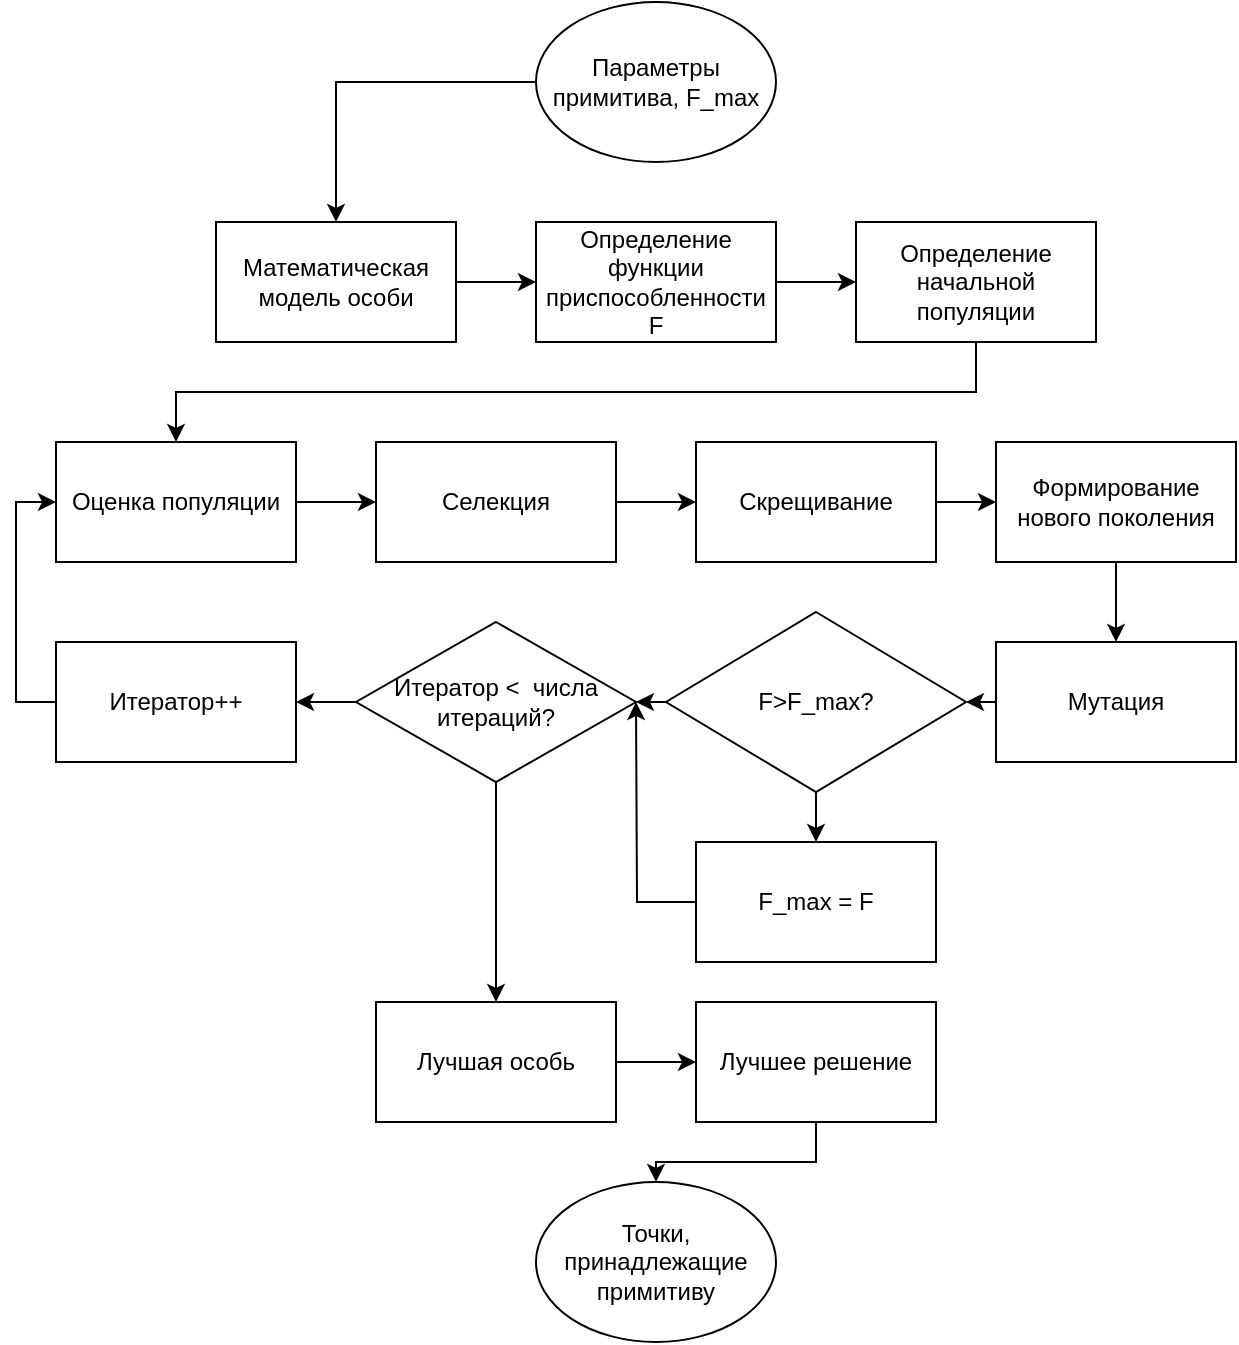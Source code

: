 <mxfile version="14.7.0" type="device"><diagram id="ID3IqgRIYgvYEX3VpEP0" name="Page-1"><mxGraphModel dx="1102" dy="1625" grid="1" gridSize="10" guides="1" tooltips="1" connect="1" arrows="1" fold="1" page="1" pageScale="1" pageWidth="850" pageHeight="1100" math="0" shadow="0"><root><mxCell id="0"/><mxCell id="1" parent="0"/><mxCell id="JslmXGYvvzUEsCki48C0-17" style="edgeStyle=orthogonalEdgeStyle;rounded=0;orthogonalLoop=1;jettySize=auto;html=1;exitX=1;exitY=0.5;exitDx=0;exitDy=0;entryX=0;entryY=0.5;entryDx=0;entryDy=0;" parent="1" source="JslmXGYvvzUEsCki48C0-1" target="JslmXGYvvzUEsCki48C0-6" edge="1"><mxGeometry relative="1" as="geometry"/></mxCell><mxCell id="JslmXGYvvzUEsCki48C0-1" value="Математическая модель особи" style="rounded=0;whiteSpace=wrap;html=1;" parent="1" vertex="1"><mxGeometry x="420" y="60" width="120" height="60" as="geometry"/></mxCell><mxCell id="JslmXGYvvzUEsCki48C0-20" style="edgeStyle=orthogonalEdgeStyle;rounded=0;orthogonalLoop=1;jettySize=auto;html=1;exitX=1;exitY=0.5;exitDx=0;exitDy=0;entryX=0;entryY=0.5;entryDx=0;entryDy=0;" parent="1" source="JslmXGYvvzUEsCki48C0-3" target="JslmXGYvvzUEsCki48C0-4" edge="1"><mxGeometry relative="1" as="geometry"/></mxCell><mxCell id="JslmXGYvvzUEsCki48C0-3" value="Оценка популяции" style="rounded=0;whiteSpace=wrap;html=1;" parent="1" vertex="1"><mxGeometry x="340" y="170" width="120" height="60" as="geometry"/></mxCell><mxCell id="JslmXGYvvzUEsCki48C0-21" style="edgeStyle=orthogonalEdgeStyle;rounded=0;orthogonalLoop=1;jettySize=auto;html=1;exitX=1;exitY=0.5;exitDx=0;exitDy=0;entryX=0;entryY=0.5;entryDx=0;entryDy=0;" parent="1" source="JslmXGYvvzUEsCki48C0-4" target="JslmXGYvvzUEsCki48C0-7" edge="1"><mxGeometry relative="1" as="geometry"/></mxCell><mxCell id="JslmXGYvvzUEsCki48C0-4" value="Селекция" style="rounded=0;whiteSpace=wrap;html=1;" parent="1" vertex="1"><mxGeometry x="500" y="170" width="120" height="60" as="geometry"/></mxCell><mxCell id="JslmXGYvvzUEsCki48C0-19" style="edgeStyle=orthogonalEdgeStyle;rounded=0;orthogonalLoop=1;jettySize=auto;html=1;exitX=0.5;exitY=1;exitDx=0;exitDy=0;" parent="1" source="JslmXGYvvzUEsCki48C0-5" target="JslmXGYvvzUEsCki48C0-3" edge="1"><mxGeometry relative="1" as="geometry"/></mxCell><mxCell id="JslmXGYvvzUEsCki48C0-5" value="Определение начальной популяции" style="rounded=0;whiteSpace=wrap;html=1;" parent="1" vertex="1"><mxGeometry x="740" y="60" width="120" height="60" as="geometry"/></mxCell><mxCell id="JslmXGYvvzUEsCki48C0-18" style="edgeStyle=orthogonalEdgeStyle;rounded=0;orthogonalLoop=1;jettySize=auto;html=1;exitX=1;exitY=0.5;exitDx=0;exitDy=0;entryX=0;entryY=0.5;entryDx=0;entryDy=0;" parent="1" source="JslmXGYvvzUEsCki48C0-6" target="JslmXGYvvzUEsCki48C0-5" edge="1"><mxGeometry relative="1" as="geometry"/></mxCell><mxCell id="JslmXGYvvzUEsCki48C0-6" value="Определение функции приспособленности F" style="rounded=0;whiteSpace=wrap;html=1;" parent="1" vertex="1"><mxGeometry x="580" y="60" width="120" height="60" as="geometry"/></mxCell><mxCell id="JslmXGYvvzUEsCki48C0-22" style="edgeStyle=orthogonalEdgeStyle;rounded=0;orthogonalLoop=1;jettySize=auto;html=1;exitX=1;exitY=0.5;exitDx=0;exitDy=0;" parent="1" source="JslmXGYvvzUEsCki48C0-7" target="JslmXGYvvzUEsCki48C0-8" edge="1"><mxGeometry relative="1" as="geometry"/></mxCell><mxCell id="JslmXGYvvzUEsCki48C0-7" value="Скрещивание" style="rounded=0;whiteSpace=wrap;html=1;" parent="1" vertex="1"><mxGeometry x="660" y="170" width="120" height="60" as="geometry"/></mxCell><mxCell id="CzDScn4luB4rfAD4xchx-14" style="edgeStyle=orthogonalEdgeStyle;rounded=0;orthogonalLoop=1;jettySize=auto;html=1;exitX=0.5;exitY=1;exitDx=0;exitDy=0;entryX=0.5;entryY=0;entryDx=0;entryDy=0;" edge="1" parent="1" source="JslmXGYvvzUEsCki48C0-8" target="JslmXGYvvzUEsCki48C0-9"><mxGeometry relative="1" as="geometry"/></mxCell><mxCell id="JslmXGYvvzUEsCki48C0-8" value="Формирование нового поколения" style="rounded=0;whiteSpace=wrap;html=1;" parent="1" vertex="1"><mxGeometry x="810" y="170" width="120" height="60" as="geometry"/></mxCell><mxCell id="CzDScn4luB4rfAD4xchx-13" style="edgeStyle=orthogonalEdgeStyle;rounded=0;orthogonalLoop=1;jettySize=auto;html=1;exitX=0;exitY=0.5;exitDx=0;exitDy=0;entryX=1;entryY=0.5;entryDx=0;entryDy=0;" edge="1" parent="1" source="JslmXGYvvzUEsCki48C0-9" target="CzDScn4luB4rfAD4xchx-4"><mxGeometry relative="1" as="geometry"/></mxCell><mxCell id="JslmXGYvvzUEsCki48C0-9" value="Мутация" style="rounded=0;whiteSpace=wrap;html=1;" parent="1" vertex="1"><mxGeometry x="810" y="270" width="120" height="60" as="geometry"/></mxCell><mxCell id="JslmXGYvvzUEsCki48C0-27" style="edgeStyle=orthogonalEdgeStyle;rounded=0;orthogonalLoop=1;jettySize=auto;html=1;exitX=0.5;exitY=1;exitDx=0;exitDy=0;entryX=0.5;entryY=0;entryDx=0;entryDy=0;" parent="1" source="JslmXGYvvzUEsCki48C0-10" target="JslmXGYvvzUEsCki48C0-11" edge="1"><mxGeometry relative="1" as="geometry"/></mxCell><mxCell id="CzDScn4luB4rfAD4xchx-2" style="edgeStyle=orthogonalEdgeStyle;rounded=0;orthogonalLoop=1;jettySize=auto;html=1;exitX=0;exitY=0.5;exitDx=0;exitDy=0;entryX=1;entryY=0.5;entryDx=0;entryDy=0;" edge="1" parent="1" source="JslmXGYvvzUEsCki48C0-10" target="CzDScn4luB4rfAD4xchx-1"><mxGeometry relative="1" as="geometry"/></mxCell><mxCell id="JslmXGYvvzUEsCki48C0-10" value="Итератор &amp;lt;&amp;nbsp; числа итераций?" style="rhombus;whiteSpace=wrap;html=1;" parent="1" vertex="1"><mxGeometry x="490" y="260" width="140" height="80" as="geometry"/></mxCell><mxCell id="CzDScn4luB4rfAD4xchx-11" style="edgeStyle=orthogonalEdgeStyle;rounded=0;orthogonalLoop=1;jettySize=auto;html=1;exitX=1;exitY=0.5;exitDx=0;exitDy=0;entryX=0;entryY=0.5;entryDx=0;entryDy=0;" edge="1" parent="1" source="JslmXGYvvzUEsCki48C0-11" target="JslmXGYvvzUEsCki48C0-12"><mxGeometry relative="1" as="geometry"/></mxCell><mxCell id="JslmXGYvvzUEsCki48C0-11" value="Лучшая особь" style="rounded=0;whiteSpace=wrap;html=1;" parent="1" vertex="1"><mxGeometry x="500" y="450" width="120" height="60" as="geometry"/></mxCell><mxCell id="CzDScn4luB4rfAD4xchx-12" style="edgeStyle=orthogonalEdgeStyle;rounded=0;orthogonalLoop=1;jettySize=auto;html=1;exitX=0.5;exitY=1;exitDx=0;exitDy=0;entryX=0.5;entryY=0;entryDx=0;entryDy=0;" edge="1" parent="1" source="JslmXGYvvzUEsCki48C0-12" target="JslmXGYvvzUEsCki48C0-15"><mxGeometry relative="1" as="geometry"/></mxCell><mxCell id="JslmXGYvvzUEsCki48C0-12" value="Лучшее решение" style="rounded=0;whiteSpace=wrap;html=1;" parent="1" vertex="1"><mxGeometry x="660" y="450" width="120" height="60" as="geometry"/></mxCell><mxCell id="JslmXGYvvzUEsCki48C0-16" style="edgeStyle=orthogonalEdgeStyle;rounded=0;orthogonalLoop=1;jettySize=auto;html=1;exitX=0;exitY=0.5;exitDx=0;exitDy=0;entryX=0.5;entryY=0;entryDx=0;entryDy=0;" parent="1" source="JslmXGYvvzUEsCki48C0-14" target="JslmXGYvvzUEsCki48C0-1" edge="1"><mxGeometry relative="1" as="geometry"/></mxCell><mxCell id="JslmXGYvvzUEsCki48C0-14" value="Параметры примитива, F_max" style="ellipse;whiteSpace=wrap;html=1;" parent="1" vertex="1"><mxGeometry x="580" y="-50" width="120" height="80" as="geometry"/></mxCell><mxCell id="JslmXGYvvzUEsCki48C0-15" value="Точки, принадлежащие примитиву" style="ellipse;whiteSpace=wrap;html=1;" parent="1" vertex="1"><mxGeometry x="580" y="540" width="120" height="80" as="geometry"/></mxCell><mxCell id="CzDScn4luB4rfAD4xchx-3" style="edgeStyle=orthogonalEdgeStyle;rounded=0;orthogonalLoop=1;jettySize=auto;html=1;exitX=0;exitY=0.5;exitDx=0;exitDy=0;entryX=0;entryY=0.5;entryDx=0;entryDy=0;" edge="1" parent="1" source="CzDScn4luB4rfAD4xchx-1" target="JslmXGYvvzUEsCki48C0-3"><mxGeometry relative="1" as="geometry"/></mxCell><mxCell id="CzDScn4luB4rfAD4xchx-1" value="Итератор++" style="rounded=0;whiteSpace=wrap;html=1;" vertex="1" parent="1"><mxGeometry x="340" y="270" width="120" height="60" as="geometry"/></mxCell><mxCell id="CzDScn4luB4rfAD4xchx-8" style="edgeStyle=orthogonalEdgeStyle;rounded=0;orthogonalLoop=1;jettySize=auto;html=1;exitX=0;exitY=0.5;exitDx=0;exitDy=0;entryX=1;entryY=0.5;entryDx=0;entryDy=0;" edge="1" parent="1" source="CzDScn4luB4rfAD4xchx-4" target="JslmXGYvvzUEsCki48C0-10"><mxGeometry relative="1" as="geometry"/></mxCell><mxCell id="CzDScn4luB4rfAD4xchx-9" style="edgeStyle=orthogonalEdgeStyle;rounded=0;orthogonalLoop=1;jettySize=auto;html=1;exitX=0.5;exitY=1;exitDx=0;exitDy=0;entryX=0.5;entryY=0;entryDx=0;entryDy=0;" edge="1" parent="1" source="CzDScn4luB4rfAD4xchx-4" target="CzDScn4luB4rfAD4xchx-5"><mxGeometry relative="1" as="geometry"/></mxCell><mxCell id="CzDScn4luB4rfAD4xchx-4" value="F&amp;gt;F_max?" style="rhombus;whiteSpace=wrap;html=1;" vertex="1" parent="1"><mxGeometry x="645" y="255" width="150" height="90" as="geometry"/></mxCell><mxCell id="CzDScn4luB4rfAD4xchx-10" style="edgeStyle=orthogonalEdgeStyle;rounded=0;orthogonalLoop=1;jettySize=auto;html=1;exitX=0;exitY=0.5;exitDx=0;exitDy=0;" edge="1" parent="1" source="CzDScn4luB4rfAD4xchx-5"><mxGeometry relative="1" as="geometry"><mxPoint x="630" y="300" as="targetPoint"/></mxGeometry></mxCell><mxCell id="CzDScn4luB4rfAD4xchx-5" value="F_max = F" style="rounded=0;whiteSpace=wrap;html=1;" vertex="1" parent="1"><mxGeometry x="660" y="370" width="120" height="60" as="geometry"/></mxCell></root></mxGraphModel></diagram></mxfile>